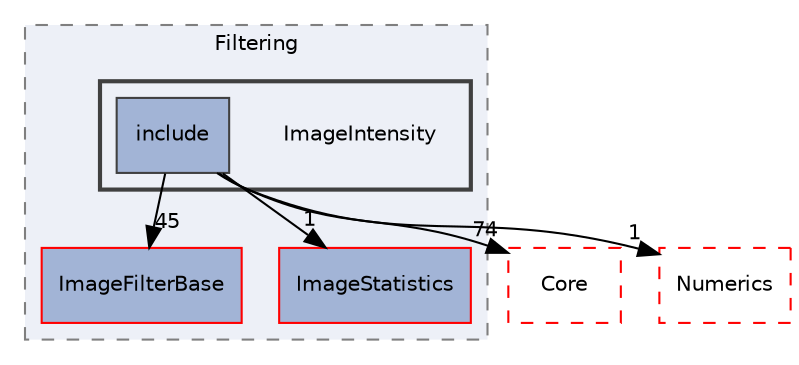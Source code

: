digraph "ImageIntensity"
{
 // LATEX_PDF_SIZE
  edge [fontname="Helvetica",fontsize="10",labelfontname="Helvetica",labelfontsize="10"];
  node [fontname="Helvetica",fontsize="10",shape=record];
  compound=true
  subgraph clusterdir_6724b11ef9ad676a0a0c31463bff1d93 {
    graph [ bgcolor="#edf0f7", pencolor="grey50", style="filled,dashed,", label="Filtering", fontname="Helvetica", fontsize="10", URL="dir_6724b11ef9ad676a0a0c31463bff1d93.html"]
  dir_a5e0762988512223861a3264c6133bea [shape=box, label="ImageFilterBase", style="filled,", fillcolor="#a2b4d6", color="red", URL="dir_a5e0762988512223861a3264c6133bea.html"];
  dir_cd95042ed400c4df48c1afa9ae889b26 [shape=box, label="ImageStatistics", style="filled,", fillcolor="#a2b4d6", color="red", URL="dir_cd95042ed400c4df48c1afa9ae889b26.html"];
  subgraph clusterdir_e3c8cff493d6732ea793322465778d04 {
    graph [ bgcolor="#edf0f7", pencolor="grey25", style="filled,bold,", label="", fontname="Helvetica", fontsize="10", URL="dir_e3c8cff493d6732ea793322465778d04.html"]
    dir_e3c8cff493d6732ea793322465778d04 [shape=plaintext, label="ImageIntensity"];
  dir_041d12a68d084e1ef47793eb2017cac8 [shape=box, label="include", style="filled,", fillcolor="#a2b4d6", color="grey25", URL="dir_041d12a68d084e1ef47793eb2017cac8.html"];
  }
  }
  dir_cac7f9cecb9aa42a0bd05452dddd8a21 [shape=box, label="Core", style="dashed,", fillcolor="#edf0f7", color="red", URL="dir_cac7f9cecb9aa42a0bd05452dddd8a21.html"];
  dir_57605c80b6a7e87d0adba2f2655cc3cb [shape=box, label="Numerics", style="dashed,", fillcolor="#edf0f7", color="red", URL="dir_57605c80b6a7e87d0adba2f2655cc3cb.html"];
  dir_041d12a68d084e1ef47793eb2017cac8->dir_57605c80b6a7e87d0adba2f2655cc3cb [headlabel="1", labeldistance=1.5 headhref="dir_000099_000212.html"];
  dir_041d12a68d084e1ef47793eb2017cac8->dir_a5e0762988512223861a3264c6133bea [headlabel="45", labeldistance=1.5 headhref="dir_000099_000050.html"];
  dir_041d12a68d084e1ef47793eb2017cac8->dir_cac7f9cecb9aa42a0bd05452dddd8a21 [headlabel="74", labeldistance=1.5 headhref="dir_000099_000014.html"];
  dir_041d12a68d084e1ef47793eb2017cac8->dir_cd95042ed400c4df48c1afa9ae889b26 [headlabel="1", labeldistance=1.5 headhref="dir_000099_000060.html"];
}
